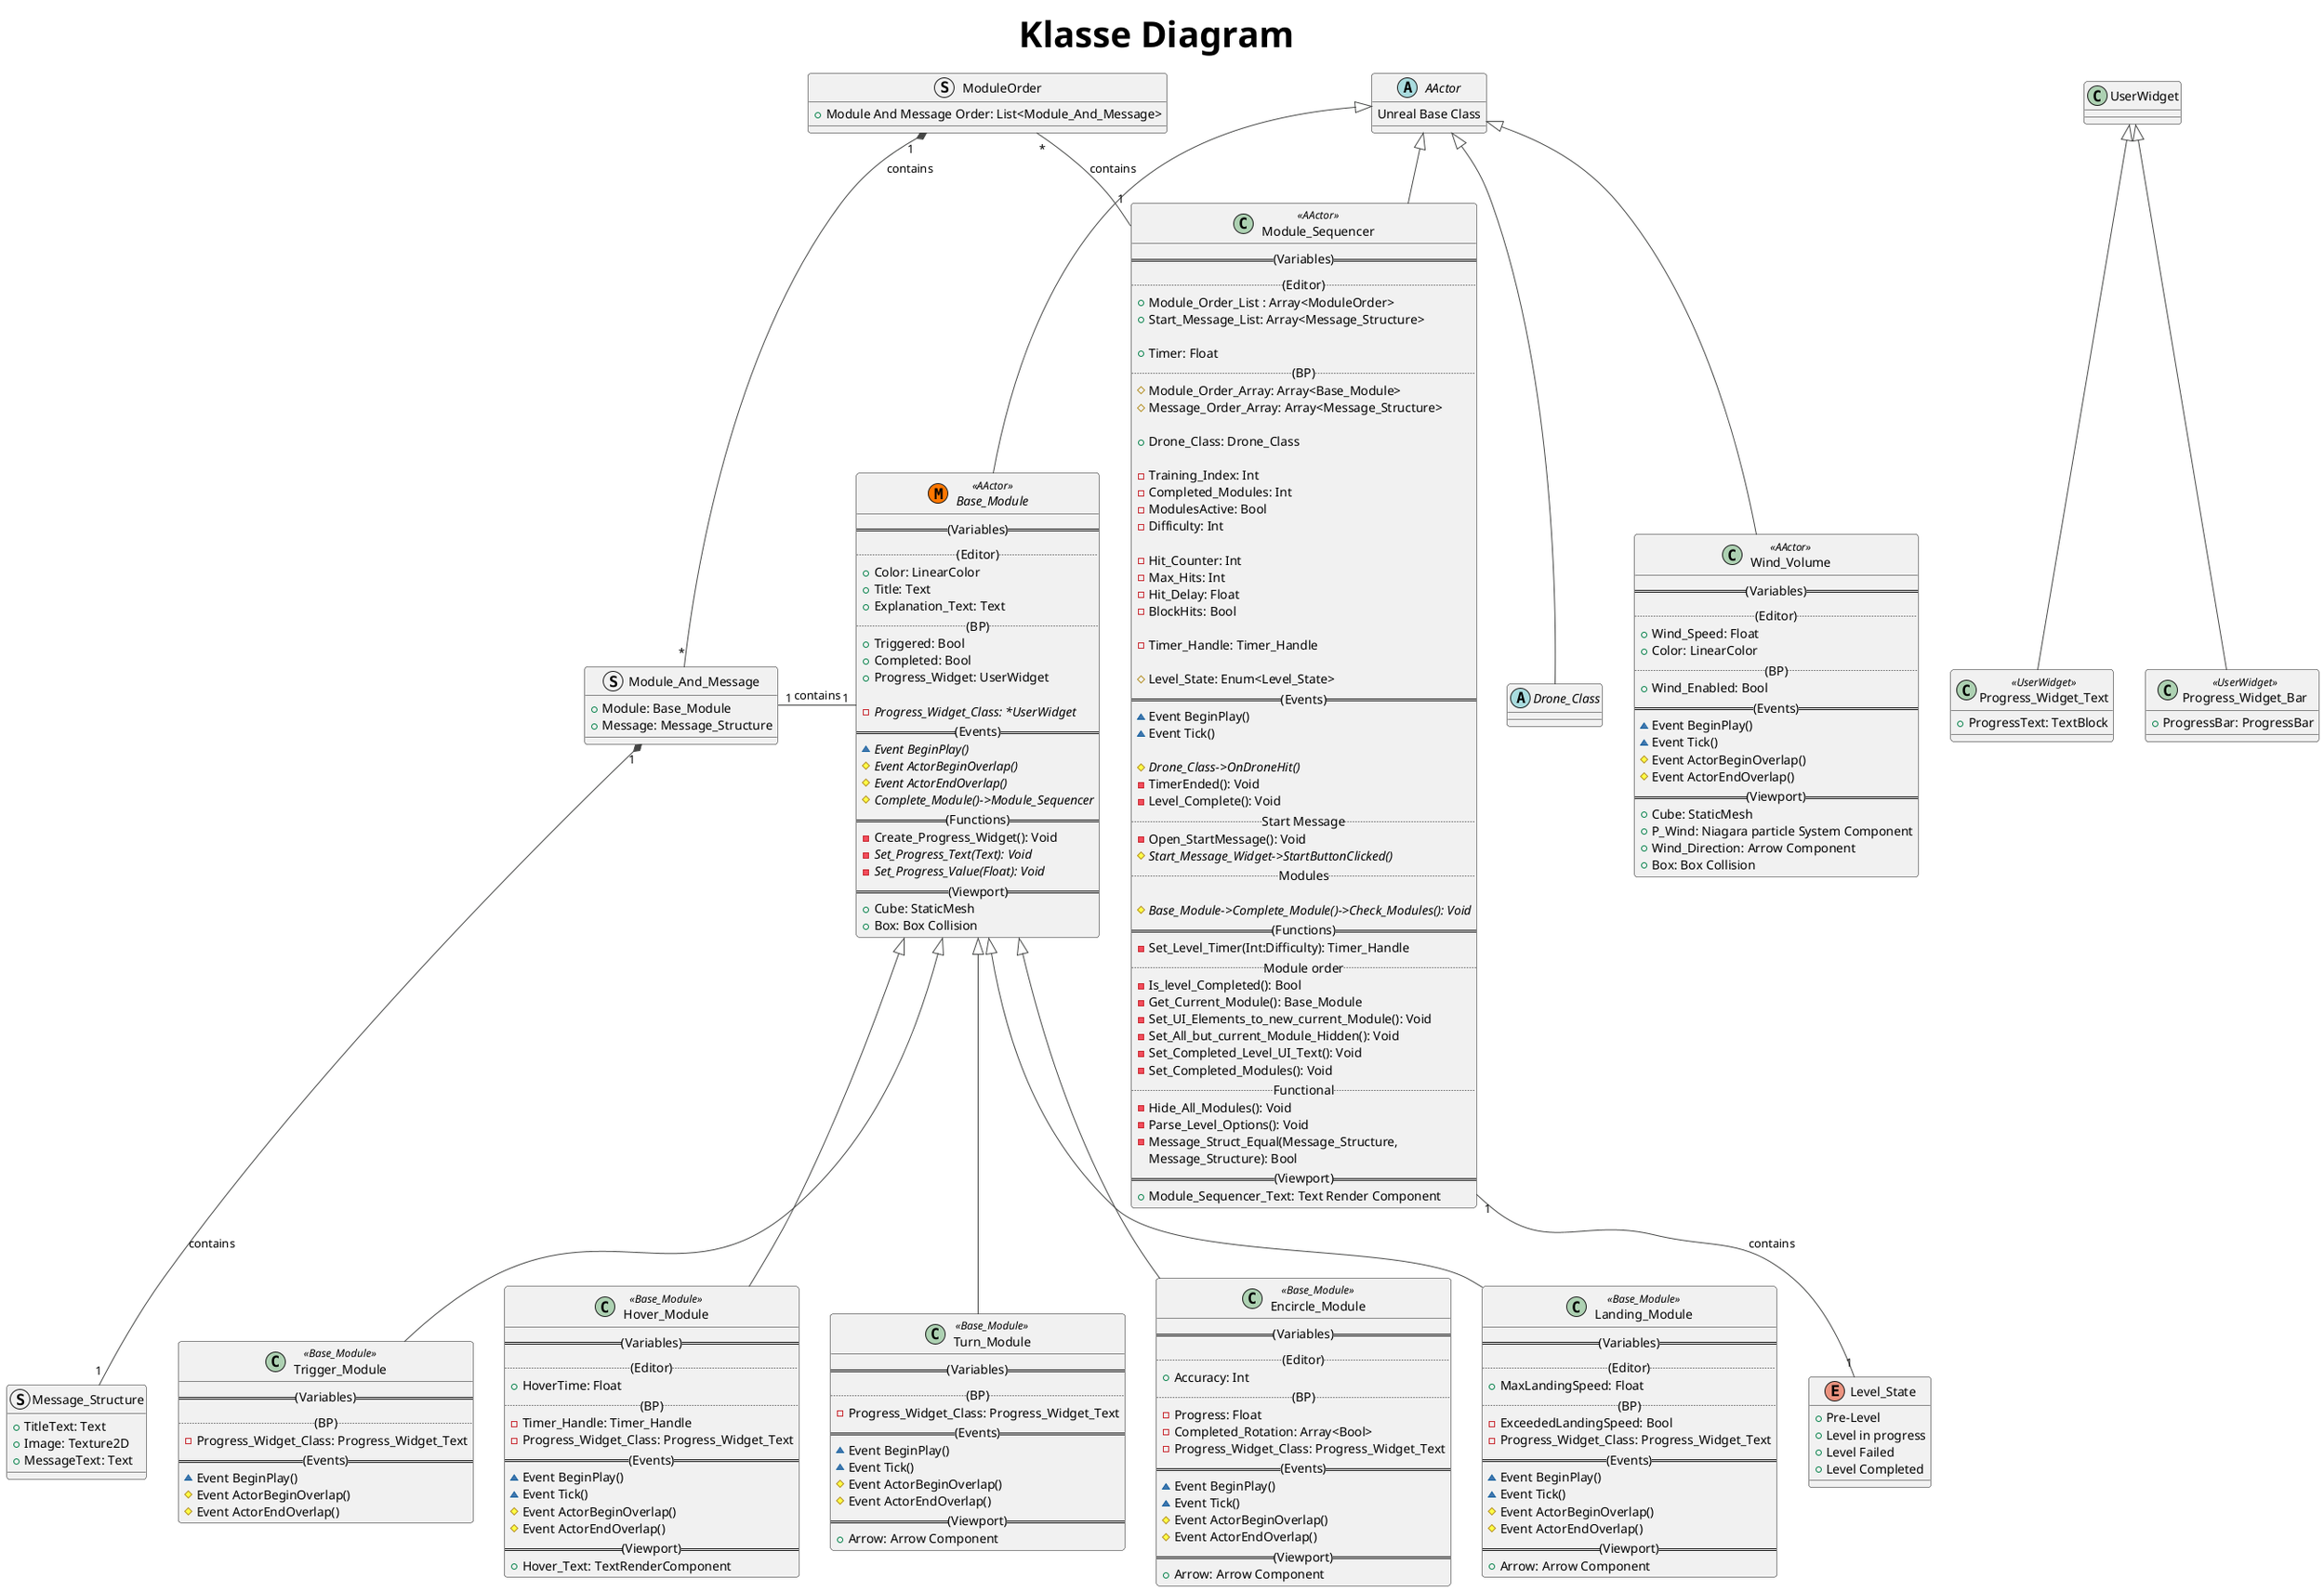 @startuml Klasse Diagram
title Klasse Diagram
!theme vibrant
skinparam TitleFontName Calibri
skinparam TitleFontSize 40


Abstract Class AActor{
    Unreal Base Class
}


Abstract class Drone_Class extends AActor {
}

Struct ModuleOrder {
    + Module And Message Order: List<Module_And_Message>
}

Struct Module_And_Message {
    + Module: Base_Module
    + Message: Message_Structure
}

Struct Message_Structure {
    + TitleText: Text
    + Image: Texture2D
    + MessageText: Text
}

Enum Level_State {
    + Pre-Level
    + Level in progress
    + Level Failed
    + Level Completed
}

class Progress_Widget_Text <<UserWidget>> extends UserWidget
{
    + ProgressText: TextBlock
}

class Progress_Widget_Bar <<UserWidget>> extends UserWidget
{
    + ProgressBar: ProgressBar
}


Abstract Base_Module << (M,#FF7700) AActor>> extends AActor
{
    ==(Variables)==
    ..(Editor)..
    + Color: LinearColor
    + Title: Text
    + Explanation_Text: Text
    ..(BP)..
    + Triggered: Bool
    + Completed: Bool
    + Progress_Widget: UserWidget

    - {abstract} Progress_Widget_Class: *UserWidget
    ==(Events)==
    ~ {abstract} Event BeginPlay()
    # {abstract} Event ActorBeginOverlap()
    # {abstract} Event ActorEndOverlap()
    # {Abstract} Complete_Module()->Module_Sequencer
    ==(Functions)==
    - Create_Progress_Widget(): Void
    - {abstract} Set_Progress_Text(Text): Void
    - {abstract} Set_Progress_Value(Float): Void
    ==(Viewport)==
    + Cube: StaticMesh
    + Box: Box Collision
}



Class Trigger_Module <<Base_Module>> extends Base_Module
{
    ==(Variables)==
    ..(BP)..
    - Progress_Widget_Class: Progress_Widget_Text
    ==(Events)==
    ~ Event BeginPlay()
    # Event ActorBeginOverlap()
    # Event ActorEndOverlap()
}

Class Hover_Module <<Base_Module>> extends Base_Module
{
    ==(Variables)==
    ..(Editor)..
    + HoverTime: Float
    ..(BP)..
    - Timer_Handle: Timer_Handle
    - Progress_Widget_Class: Progress_Widget_Text
    ==(Events)==
    ~ Event BeginPlay()
    ~ Event Tick()
    # Event ActorBeginOverlap()
    # Event ActorEndOverlap()
    ==(Viewport)==
    + Hover_Text: TextRenderComponent
}

Class Turn_Module <<Base_Module>> extends Base_Module
{
    ==(Variables)==
    ..(BP)..
    - Progress_Widget_Class: Progress_Widget_Text
    ==(Events)==
    ~ Event BeginPlay()
    ~ Event Tick()
    # Event ActorBeginOverlap()
    # Event ActorEndOverlap()
    ==(Viewport)==
    + Arrow: Arrow Component
}

Class Encircle_Module <<Base_Module>> extends Base_Module
{
    ==(Variables)==
    ..(Editor)..
    + Accuracy: Int
    ..(BP)..
    - Progress: Float
    - Completed_Rotation: Array<Bool>
    - Progress_Widget_Class: Progress_Widget_Text
    ==(Events)==
    ~ Event BeginPlay()
    ~ Event Tick()
    # Event ActorBeginOverlap()
    # Event ActorEndOverlap()
    ==(Viewport)==
    + Arrow: Arrow Component
}

Class Landing_Module <<Base_Module>> extends Base_Module
{
    ==(Variables)==
    ..(Editor)..
    + MaxLandingSpeed: Float
    ..(BP)..
    - ExceededLandingSpeed: Bool
    - Progress_Widget_Class: Progress_Widget_Text
    ==(Events)==
    ~ Event BeginPlay()
    ~ Event Tick()
    # Event ActorBeginOverlap()
    # Event ActorEndOverlap()
    ==(Viewport)==
    + Arrow: Arrow Component
}

Class Wind_Volume <<AActor>> extends AActor
{
    ==(Variables)==
    ..(Editor)..
    + Wind_Speed: Float
    + Color: LinearColor
    ..(BP)..
    + Wind_Enabled: Bool
    ==(Events)==
    ~ Event BeginPlay()
    ~ Event Tick()
    # Event ActorBeginOverlap()
    # Event ActorEndOverlap()
    ==(Viewport)==
    + Cube: StaticMesh
    + P_Wind: Niagara particle System Component
    + Wind_Direction: Arrow Component
    + Box: Box Collision
}


Class Module_Sequencer <<AActor>> extends AActor
{
    ==(Variables)==
    ..(Editor)..
    + Module_Order_List : Array<ModuleOrder>
    + Start_Message_List: Array<Message_Structure>

    + Timer: Float
    ..(BP)..
    # Module_Order_Array: Array<Base_Module>
    # Message_Order_Array: Array<Message_Structure>

    + Drone_Class: Drone_Class

    - Training_Index: Int
    - Completed_Modules: Int
    - ModulesActive: Bool
    - Difficulty: Int

    - Hit_Counter: Int
    - Max_Hits: Int
    - Hit_Delay: Float
    - BlockHits: Bool

    - Timer_Handle: Timer_Handle

    # Level_State: Enum<Level_State>
    ==(Events)==
    ~ Event BeginPlay()
    ~ Event Tick()

    {Abstract} # Drone_Class->OnDroneHit()
    - TimerEnded(): Void
    - Level_Complete(): Void
    ..Start Message..
    - Open_StartMessage(): Void
    {Abstract} # Start_Message_Widget->StartButtonClicked()
    ..Modules..

    {Abstract} # Base_Module->Complete_Module()->Check_Modules(): Void
    ==(Functions)==
    - Set_Level_Timer(Int:Difficulty): Timer_Handle
    ..Module order..
    - Is_level_Completed(): Bool
    - Get_Current_Module(): Base_Module
    - Set_UI_Elements_to_new_current_Module(): Void
    - Set_All_but_current_Module_Hidden(): Void
    - Set_Completed_Level_UI_Text(): Void
    - Set_Completed_Modules(): Void
    ..Functional..
    - Hide_All_Modules(): Void
    - Parse_Level_Options(): Void
    - Message_Struct_Equal(Message_Structure,
    Message_Structure): Bool
    ==(Viewport)==
    + Module_Sequencer_Text: Text Render Component
}


' AActor -- Module_Sequencer
' AActor -- Drone_Class
' AActor -- Base_Module
' AActor -- Wind_Volume

' Progress_Widget_Bar -up- UserWidget
' Progress_Widget_Text -up- UserWidget



Module_Sequencer "1" -left- "*" ModuleOrder: contains
Module_Sequencer "1" -- "1" Level_State: contains




ModuleOrder "1" *-down- "*" Module_And_Message : contains
Module_And_Message "1" *-down- "1" Message_Structure : contains

Base_Module "1"-left- "1" Module_And_Message: contains


@enduml